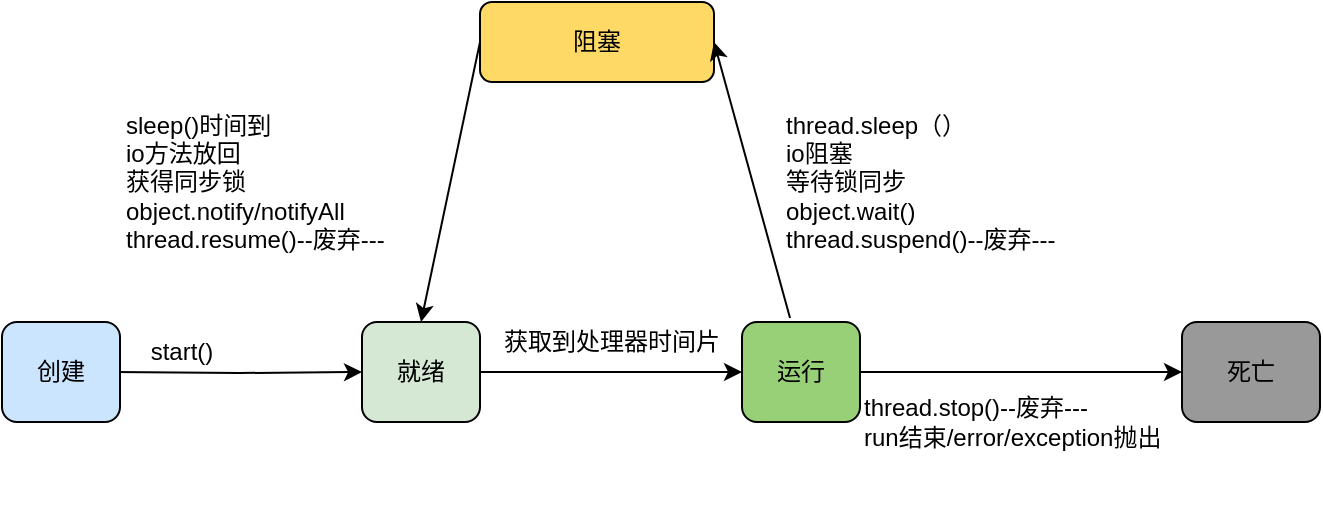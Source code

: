 <mxfile version="10.7.5" type="device"><diagram id="MGbSDDY-Ie771obD6YvY" name="Page-1"><mxGraphModel dx="918" dy="682" grid="1" gridSize="10" guides="1" tooltips="1" connect="1" arrows="1" fold="1" page="1" pageScale="1" pageWidth="827" pageHeight="1169" math="0" shadow="0"><root><mxCell id="0"/><mxCell id="1" parent="0"/><mxCell id="VqhgJBl82YCAoK7IpJrG-8" value="" style="edgeStyle=orthogonalEdgeStyle;rounded=0;orthogonalLoop=1;jettySize=auto;html=1;entryX=0;entryY=0.5;entryDx=0;entryDy=0;" parent="1" target="VqhgJBl82YCAoK7IpJrG-7" edge="1"><mxGeometry relative="1" as="geometry"><mxPoint x="186" y="295" as="sourcePoint"/><mxPoint x="266" y="295" as="targetPoint"/><Array as="points"/></mxGeometry></mxCell><mxCell id="VqhgJBl82YCAoK7IpJrG-2" value="创建" style="rounded=1;whiteSpace=wrap;html=1;fillColor=#CCE5FF;" parent="1" vertex="1"><mxGeometry x="130" y="270" width="59" height="50" as="geometry"/></mxCell><mxCell id="VqhgJBl82YCAoK7IpJrG-10" value="" style="edgeStyle=orthogonalEdgeStyle;rounded=0;orthogonalLoop=1;jettySize=auto;html=1;" parent="1" source="VqhgJBl82YCAoK7IpJrG-7" target="VqhgJBl82YCAoK7IpJrG-9" edge="1"><mxGeometry relative="1" as="geometry"/></mxCell><mxCell id="VqhgJBl82YCAoK7IpJrG-7" value="就绪" style="rounded=1;whiteSpace=wrap;html=1;fillColor=#D5E8D4;" parent="1" vertex="1"><mxGeometry x="310" y="270" width="59" height="50" as="geometry"/></mxCell><mxCell id="VqhgJBl82YCAoK7IpJrG-12" value="" style="edgeStyle=orthogonalEdgeStyle;rounded=0;orthogonalLoop=1;jettySize=auto;html=1;" parent="1" source="VqhgJBl82YCAoK7IpJrG-9" target="VqhgJBl82YCAoK7IpJrG-11" edge="1"><mxGeometry relative="1" as="geometry"/></mxCell><mxCell id="VqhgJBl82YCAoK7IpJrG-9" value="运行" style="rounded=1;whiteSpace=wrap;html=1;fillColor=#97D077;" parent="1" vertex="1"><mxGeometry x="500" y="270" width="59" height="50" as="geometry"/></mxCell><mxCell id="VqhgJBl82YCAoK7IpJrG-11" value="死亡" style="rounded=1;whiteSpace=wrap;html=1;fillColor=#999999;" parent="1" vertex="1"><mxGeometry x="720" y="270" width="69" height="50" as="geometry"/></mxCell><mxCell id="VqhgJBl82YCAoK7IpJrG-13" value="阻塞" style="rounded=1;whiteSpace=wrap;html=1;fillColor=#FFD966;" parent="1" vertex="1"><mxGeometry x="369" y="110" width="117" height="40" as="geometry"/></mxCell><mxCell id="VqhgJBl82YCAoK7IpJrG-17" value="start()" style="text;html=1;strokeColor=none;fillColor=none;align=center;verticalAlign=middle;whiteSpace=wrap;rounded=0;" parent="1" vertex="1"><mxGeometry x="200" y="275" width="40" height="20" as="geometry"/></mxCell><mxCell id="VqhgJBl82YCAoK7IpJrG-20" value="" style="endArrow=classic;html=1;exitX=0.407;exitY=-0.04;exitDx=0;exitDy=0;exitPerimeter=0;entryX=1;entryY=0.5;entryDx=0;entryDy=0;" parent="1" source="VqhgJBl82YCAoK7IpJrG-9" target="VqhgJBl82YCAoK7IpJrG-13" edge="1"><mxGeometry width="50" height="50" relative="1" as="geometry"><mxPoint x="420" y="250" as="sourcePoint"/><mxPoint x="470" y="200" as="targetPoint"/></mxGeometry></mxCell><mxCell id="VqhgJBl82YCAoK7IpJrG-21" value="" style="endArrow=classic;html=1;exitX=0;exitY=0.5;exitDx=0;exitDy=0;entryX=0.5;entryY=0;entryDx=0;entryDy=0;" parent="1" source="VqhgJBl82YCAoK7IpJrG-13" target="VqhgJBl82YCAoK7IpJrG-7" edge="1"><mxGeometry width="50" height="50" relative="1" as="geometry"><mxPoint x="310" y="280" as="sourcePoint"/><mxPoint x="360" y="230" as="targetPoint"/></mxGeometry></mxCell><mxCell id="FUcetcEXizlpazOJpiHa-1" value="获取到处理器时间片" style="text;html=1;strokeColor=none;fillColor=none;align=center;verticalAlign=middle;whiteSpace=wrap;rounded=0;" parent="1" vertex="1"><mxGeometry x="378.5" y="270" width="112" height="20" as="geometry"/></mxCell><mxCell id="FUcetcEXizlpazOJpiHa-2" value="thread.sleep（）&lt;br&gt;io阻塞&lt;br&gt;等待锁同步&lt;br&gt;object.wait()&lt;br&gt;thread.suspend()--废弃---&lt;br&gt;" style="text;html=1;strokeColor=none;fillColor=none;align=left;verticalAlign=middle;whiteSpace=wrap;rounded=0;" parent="1" vertex="1"><mxGeometry x="520" y="150" width="170" height="100" as="geometry"/></mxCell><mxCell id="FUcetcEXizlpazOJpiHa-5" value="sleep()时间到&lt;br&gt;io方法放回&lt;br&gt;获得同步锁&lt;br&gt;object.notify/notifyAll&lt;br&gt;thread.resume()--废弃---&lt;br&gt;" style="text;html=1;strokeColor=none;fillColor=none;align=left;verticalAlign=middle;whiteSpace=wrap;rounded=0;" parent="1" vertex="1"><mxGeometry x="190" y="150" width="150" height="100" as="geometry"/></mxCell><mxCell id="FUcetcEXizlpazOJpiHa-6" value="thread.stop()--废弃---&lt;br&gt;run结束/error/exception抛出&lt;br&gt;" style="text;html=1;strokeColor=none;fillColor=none;align=left;verticalAlign=middle;whiteSpace=wrap;rounded=0;" parent="1" vertex="1"><mxGeometry x="559" y="277.5" width="152" height="85" as="geometry"/></mxCell></root></mxGraphModel></diagram></mxfile>